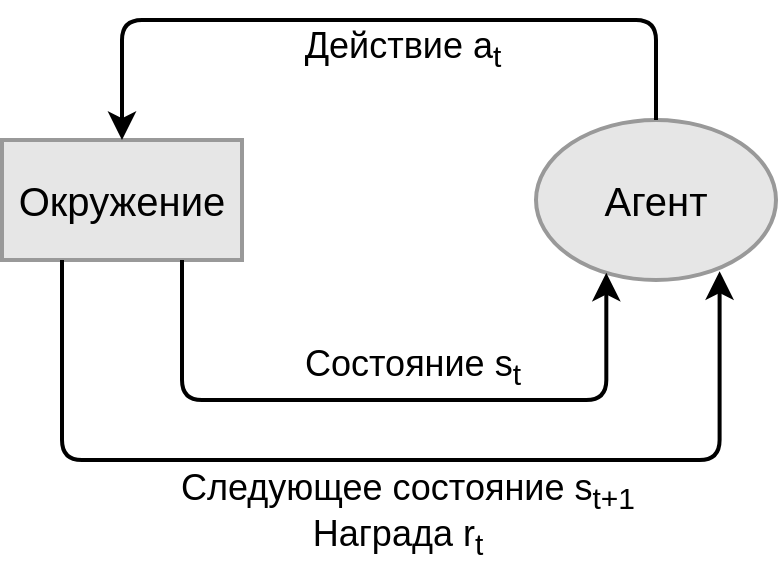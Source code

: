 <mxfile version="14.6.6" type="device"><diagram id="SXJA79cdhdv8LBfFb2rI" name="Page-1"><mxGraphModel dx="1138" dy="594" grid="1" gridSize="10" guides="1" tooltips="1" connect="1" arrows="1" fold="1" page="1" pageScale="1" pageWidth="827" pageHeight="1169" math="0" shadow="0"><root><mxCell id="0"/><mxCell id="1" parent="0"/><mxCell id="O4_AfMZXlEDSYCg1zt9o-1" value="&lt;font style=&quot;font-weight: normal ; font-size: 20px&quot;&gt;Окружение&lt;/font&gt;" style="rounded=0;whiteSpace=wrap;html=1;strokeWidth=2;fontStyle=1;fillColor=#E6E6E6;strokeColor=#999999;" parent="1" vertex="1"><mxGeometry x="200" y="231" width="120" height="60" as="geometry"/></mxCell><mxCell id="O4_AfMZXlEDSYCg1zt9o-2" value="&lt;font style=&quot;font-weight: normal ; font-size: 20px&quot;&gt;Агент&lt;/font&gt;" style="ellipse;whiteSpace=wrap;html=1;strokeWidth=2;fontStyle=1;fillColor=#E6E6E6;strokeColor=#999999;" parent="1" vertex="1"><mxGeometry x="467" y="221" width="120" height="80" as="geometry"/></mxCell><mxCell id="O4_AfMZXlEDSYCg1zt9o-6" value="&lt;font style=&quot;font-size: 18px&quot;&gt;Состояние s&lt;sub&gt;t&lt;/sub&gt;&lt;/font&gt;" style="text;html=1;strokeColor=none;fillColor=none;align=center;verticalAlign=middle;whiteSpace=wrap;rounded=0;" parent="1" vertex="1"><mxGeometry x="336" y="330" width="139" height="30" as="geometry"/></mxCell><mxCell id="O4_AfMZXlEDSYCg1zt9o-7" value="&lt;font style=&quot;font-size: 18px&quot;&gt;Действие a&lt;sub&gt;t&lt;/sub&gt;&lt;/font&gt;" style="text;html=1;strokeColor=none;fillColor=none;align=center;verticalAlign=middle;whiteSpace=wrap;rounded=0;" parent="1" vertex="1"><mxGeometry x="337" y="171" width="127" height="30" as="geometry"/></mxCell><mxCell id="O4_AfMZXlEDSYCg1zt9o-9" value="&lt;font style=&quot;font-size: 18px&quot;&gt;Следующее состояние s&lt;sub&gt;t+1&lt;/sub&gt;&lt;/font&gt;" style="text;html=1;strokeColor=none;fillColor=none;align=center;verticalAlign=middle;whiteSpace=wrap;rounded=0;" parent="1" vertex="1"><mxGeometry x="269" y="392" width="268" height="30" as="geometry"/></mxCell><mxCell id="O4_AfMZXlEDSYCg1zt9o-10" value="&lt;font style=&quot;font-size: 18px&quot;&gt;Награда r&lt;sub&gt;t&lt;/sub&gt;&lt;/font&gt;" style="text;html=1;strokeColor=none;fillColor=none;align=center;verticalAlign=middle;whiteSpace=wrap;rounded=0;" parent="1" vertex="1"><mxGeometry x="348" y="415" width="100" height="30" as="geometry"/></mxCell><mxCell id="V_-G-85Dnz4as8TlkUOB-2" value="" style="edgeStyle=elbowEdgeStyle;elbow=horizontal;endArrow=classic;html=1;fontColor=#000000;strokeWidth=2;exitX=0.5;exitY=0;exitDx=0;exitDy=0;entryX=0.5;entryY=0;entryDx=0;entryDy=0;endSize=8;" edge="1" parent="1" source="O4_AfMZXlEDSYCg1zt9o-2" target="O4_AfMZXlEDSYCg1zt9o-1"><mxGeometry width="50" height="50" relative="1" as="geometry"><mxPoint x="420" y="251" as="sourcePoint"/><mxPoint x="270" y="201" as="targetPoint"/><Array as="points"><mxPoint x="300" y="171"/><mxPoint x="522" y="161"/></Array></mxGeometry></mxCell><mxCell id="V_-G-85Dnz4as8TlkUOB-3" value="" style="edgeStyle=elbowEdgeStyle;elbow=horizontal;endArrow=classic;html=1;fontColor=#000000;strokeWidth=2;exitX=0.75;exitY=1;exitDx=0;exitDy=0;entryX=0.293;entryY=0.955;entryDx=0;entryDy=0;endSize=8;entryPerimeter=0;" edge="1" parent="1" source="O4_AfMZXlEDSYCg1zt9o-1" target="O4_AfMZXlEDSYCg1zt9o-2"><mxGeometry width="50" height="50" relative="1" as="geometry"><mxPoint x="532" y="231" as="sourcePoint"/><mxPoint x="270" y="241" as="targetPoint"/><Array as="points"><mxPoint x="420" y="361"/><mxPoint x="532" y="171"/></Array></mxGeometry></mxCell><mxCell id="V_-G-85Dnz4as8TlkUOB-4" value="" style="edgeStyle=elbowEdgeStyle;elbow=horizontal;endArrow=classic;html=1;fontColor=#000000;strokeWidth=2;exitX=0.25;exitY=1;exitDx=0;exitDy=0;entryX=0.765;entryY=0.945;entryDx=0;entryDy=0;endSize=8;entryPerimeter=0;" edge="1" parent="1" source="O4_AfMZXlEDSYCg1zt9o-1" target="O4_AfMZXlEDSYCg1zt9o-2"><mxGeometry width="50" height="50" relative="1" as="geometry"><mxPoint x="542" y="241" as="sourcePoint"/><mxPoint x="280" y="251" as="targetPoint"/><Array as="points"><mxPoint x="420" y="391"/><mxPoint x="542" y="181"/></Array></mxGeometry></mxCell></root></mxGraphModel></diagram></mxfile>